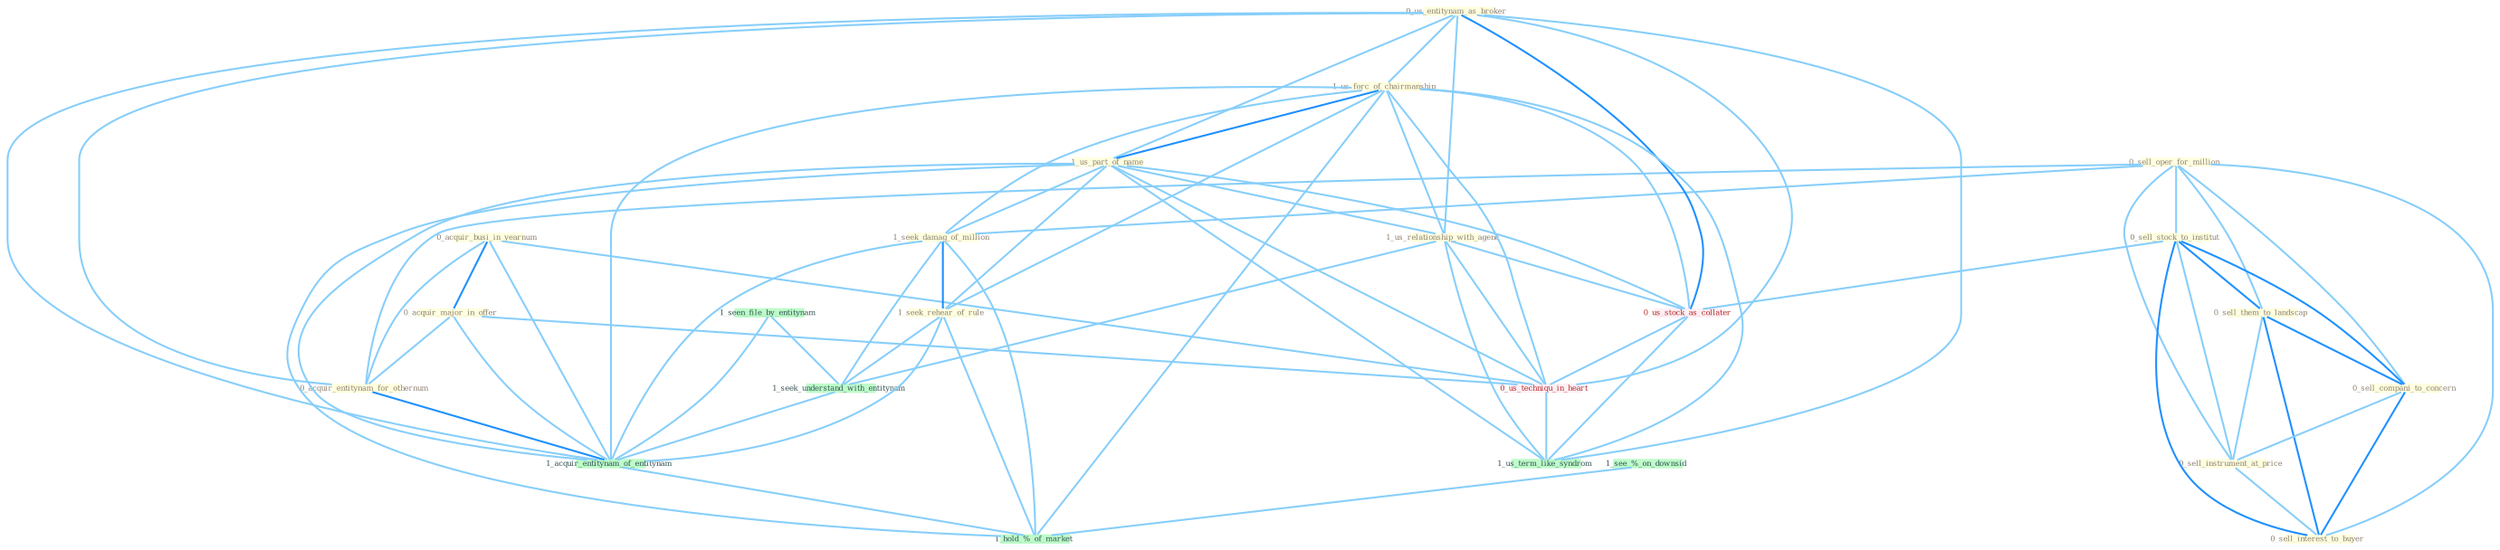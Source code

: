 Graph G{ 
    node
    [shape=polygon,style=filled,width=.5,height=.06,color="#BDFCC9",fixedsize=true,fontsize=4,
    fontcolor="#2f4f4f"];
    {node
    [color="#ffffe0", fontcolor="#8b7d6b"] "0_acquir_busi_in_yearnum " "0_sell_oper_for_million " "0_sell_stock_to_institut " "0_us_entitynam_as_broker " "1_us_forc_of_chairmanship " "0_sell_them_to_landscap " "1_us_part_of_name " "0_sell_compani_to_concern " "0_acquir_major_in_offer " "1_seek_damag_of_million " "1_seek_rehear_of_rule " "1_us_relationship_with_agenc " "0_sell_instrument_at_price " "0_sell_interest_to_buyer " "0_acquir_entitynam_for_othernum "}
{node [color="#fff0f5", fontcolor="#b22222"] "0_us_stock_as_collater " "0_us_techniqu_in_heart "}
edge [color="#B0E2FF"];

	"0_acquir_busi_in_yearnum " -- "0_acquir_major_in_offer " [w="2", color="#1e90ff" , len=0.8];
	"0_acquir_busi_in_yearnum " -- "0_acquir_entitynam_for_othernum " [w="1", color="#87cefa" ];
	"0_acquir_busi_in_yearnum " -- "1_acquir_entitynam_of_entitynam " [w="1", color="#87cefa" ];
	"0_acquir_busi_in_yearnum " -- "0_us_techniqu_in_heart " [w="1", color="#87cefa" ];
	"0_sell_oper_for_million " -- "0_sell_stock_to_institut " [w="1", color="#87cefa" ];
	"0_sell_oper_for_million " -- "0_sell_them_to_landscap " [w="1", color="#87cefa" ];
	"0_sell_oper_for_million " -- "0_sell_compani_to_concern " [w="1", color="#87cefa" ];
	"0_sell_oper_for_million " -- "1_seek_damag_of_million " [w="1", color="#87cefa" ];
	"0_sell_oper_for_million " -- "0_sell_instrument_at_price " [w="1", color="#87cefa" ];
	"0_sell_oper_for_million " -- "0_sell_interest_to_buyer " [w="1", color="#87cefa" ];
	"0_sell_oper_for_million " -- "0_acquir_entitynam_for_othernum " [w="1", color="#87cefa" ];
	"0_sell_stock_to_institut " -- "0_sell_them_to_landscap " [w="2", color="#1e90ff" , len=0.8];
	"0_sell_stock_to_institut " -- "0_sell_compani_to_concern " [w="2", color="#1e90ff" , len=0.8];
	"0_sell_stock_to_institut " -- "0_sell_instrument_at_price " [w="1", color="#87cefa" ];
	"0_sell_stock_to_institut " -- "0_sell_interest_to_buyer " [w="2", color="#1e90ff" , len=0.8];
	"0_sell_stock_to_institut " -- "0_us_stock_as_collater " [w="1", color="#87cefa" ];
	"0_us_entitynam_as_broker " -- "1_us_forc_of_chairmanship " [w="1", color="#87cefa" ];
	"0_us_entitynam_as_broker " -- "1_us_part_of_name " [w="1", color="#87cefa" ];
	"0_us_entitynam_as_broker " -- "1_us_relationship_with_agenc " [w="1", color="#87cefa" ];
	"0_us_entitynam_as_broker " -- "0_acquir_entitynam_for_othernum " [w="1", color="#87cefa" ];
	"0_us_entitynam_as_broker " -- "0_us_stock_as_collater " [w="2", color="#1e90ff" , len=0.8];
	"0_us_entitynam_as_broker " -- "1_acquir_entitynam_of_entitynam " [w="1", color="#87cefa" ];
	"0_us_entitynam_as_broker " -- "0_us_techniqu_in_heart " [w="1", color="#87cefa" ];
	"0_us_entitynam_as_broker " -- "1_us_term_like_syndrom " [w="1", color="#87cefa" ];
	"1_us_forc_of_chairmanship " -- "1_us_part_of_name " [w="2", color="#1e90ff" , len=0.8];
	"1_us_forc_of_chairmanship " -- "1_seek_damag_of_million " [w="1", color="#87cefa" ];
	"1_us_forc_of_chairmanship " -- "1_seek_rehear_of_rule " [w="1", color="#87cefa" ];
	"1_us_forc_of_chairmanship " -- "1_us_relationship_with_agenc " [w="1", color="#87cefa" ];
	"1_us_forc_of_chairmanship " -- "0_us_stock_as_collater " [w="1", color="#87cefa" ];
	"1_us_forc_of_chairmanship " -- "1_acquir_entitynam_of_entitynam " [w="1", color="#87cefa" ];
	"1_us_forc_of_chairmanship " -- "0_us_techniqu_in_heart " [w="1", color="#87cefa" ];
	"1_us_forc_of_chairmanship " -- "1_us_term_like_syndrom " [w="1", color="#87cefa" ];
	"1_us_forc_of_chairmanship " -- "1_hold_%_of_market " [w="1", color="#87cefa" ];
	"0_sell_them_to_landscap " -- "0_sell_compani_to_concern " [w="2", color="#1e90ff" , len=0.8];
	"0_sell_them_to_landscap " -- "0_sell_instrument_at_price " [w="1", color="#87cefa" ];
	"0_sell_them_to_landscap " -- "0_sell_interest_to_buyer " [w="2", color="#1e90ff" , len=0.8];
	"1_us_part_of_name " -- "1_seek_damag_of_million " [w="1", color="#87cefa" ];
	"1_us_part_of_name " -- "1_seek_rehear_of_rule " [w="1", color="#87cefa" ];
	"1_us_part_of_name " -- "1_us_relationship_with_agenc " [w="1", color="#87cefa" ];
	"1_us_part_of_name " -- "0_us_stock_as_collater " [w="1", color="#87cefa" ];
	"1_us_part_of_name " -- "1_acquir_entitynam_of_entitynam " [w="1", color="#87cefa" ];
	"1_us_part_of_name " -- "0_us_techniqu_in_heart " [w="1", color="#87cefa" ];
	"1_us_part_of_name " -- "1_us_term_like_syndrom " [w="1", color="#87cefa" ];
	"1_us_part_of_name " -- "1_hold_%_of_market " [w="1", color="#87cefa" ];
	"0_sell_compani_to_concern " -- "0_sell_instrument_at_price " [w="1", color="#87cefa" ];
	"0_sell_compani_to_concern " -- "0_sell_interest_to_buyer " [w="2", color="#1e90ff" , len=0.8];
	"0_acquir_major_in_offer " -- "0_acquir_entitynam_for_othernum " [w="1", color="#87cefa" ];
	"0_acquir_major_in_offer " -- "1_acquir_entitynam_of_entitynam " [w="1", color="#87cefa" ];
	"0_acquir_major_in_offer " -- "0_us_techniqu_in_heart " [w="1", color="#87cefa" ];
	"1_seek_damag_of_million " -- "1_seek_rehear_of_rule " [w="2", color="#1e90ff" , len=0.8];
	"1_seek_damag_of_million " -- "1_seek_understand_with_entitynam " [w="1", color="#87cefa" ];
	"1_seek_damag_of_million " -- "1_acquir_entitynam_of_entitynam " [w="1", color="#87cefa" ];
	"1_seek_damag_of_million " -- "1_hold_%_of_market " [w="1", color="#87cefa" ];
	"1_seek_rehear_of_rule " -- "1_seek_understand_with_entitynam " [w="1", color="#87cefa" ];
	"1_seek_rehear_of_rule " -- "1_acquir_entitynam_of_entitynam " [w="1", color="#87cefa" ];
	"1_seek_rehear_of_rule " -- "1_hold_%_of_market " [w="1", color="#87cefa" ];
	"1_us_relationship_with_agenc " -- "0_us_stock_as_collater " [w="1", color="#87cefa" ];
	"1_us_relationship_with_agenc " -- "1_seek_understand_with_entitynam " [w="1", color="#87cefa" ];
	"1_us_relationship_with_agenc " -- "0_us_techniqu_in_heart " [w="1", color="#87cefa" ];
	"1_us_relationship_with_agenc " -- "1_us_term_like_syndrom " [w="1", color="#87cefa" ];
	"0_sell_instrument_at_price " -- "0_sell_interest_to_buyer " [w="1", color="#87cefa" ];
	"0_acquir_entitynam_for_othernum " -- "1_acquir_entitynam_of_entitynam " [w="2", color="#1e90ff" , len=0.8];
	"1_seen_file_by_entitynam " -- "1_seek_understand_with_entitynam " [w="1", color="#87cefa" ];
	"1_seen_file_by_entitynam " -- "1_acquir_entitynam_of_entitynam " [w="1", color="#87cefa" ];
	"0_us_stock_as_collater " -- "0_us_techniqu_in_heart " [w="1", color="#87cefa" ];
	"0_us_stock_as_collater " -- "1_us_term_like_syndrom " [w="1", color="#87cefa" ];
	"1_seek_understand_with_entitynam " -- "1_acquir_entitynam_of_entitynam " [w="1", color="#87cefa" ];
	"1_acquir_entitynam_of_entitynam " -- "1_hold_%_of_market " [w="1", color="#87cefa" ];
	"0_us_techniqu_in_heart " -- "1_us_term_like_syndrom " [w="1", color="#87cefa" ];
	"1_see_%_on_downsid " -- "1_hold_%_of_market " [w="1", color="#87cefa" ];
}